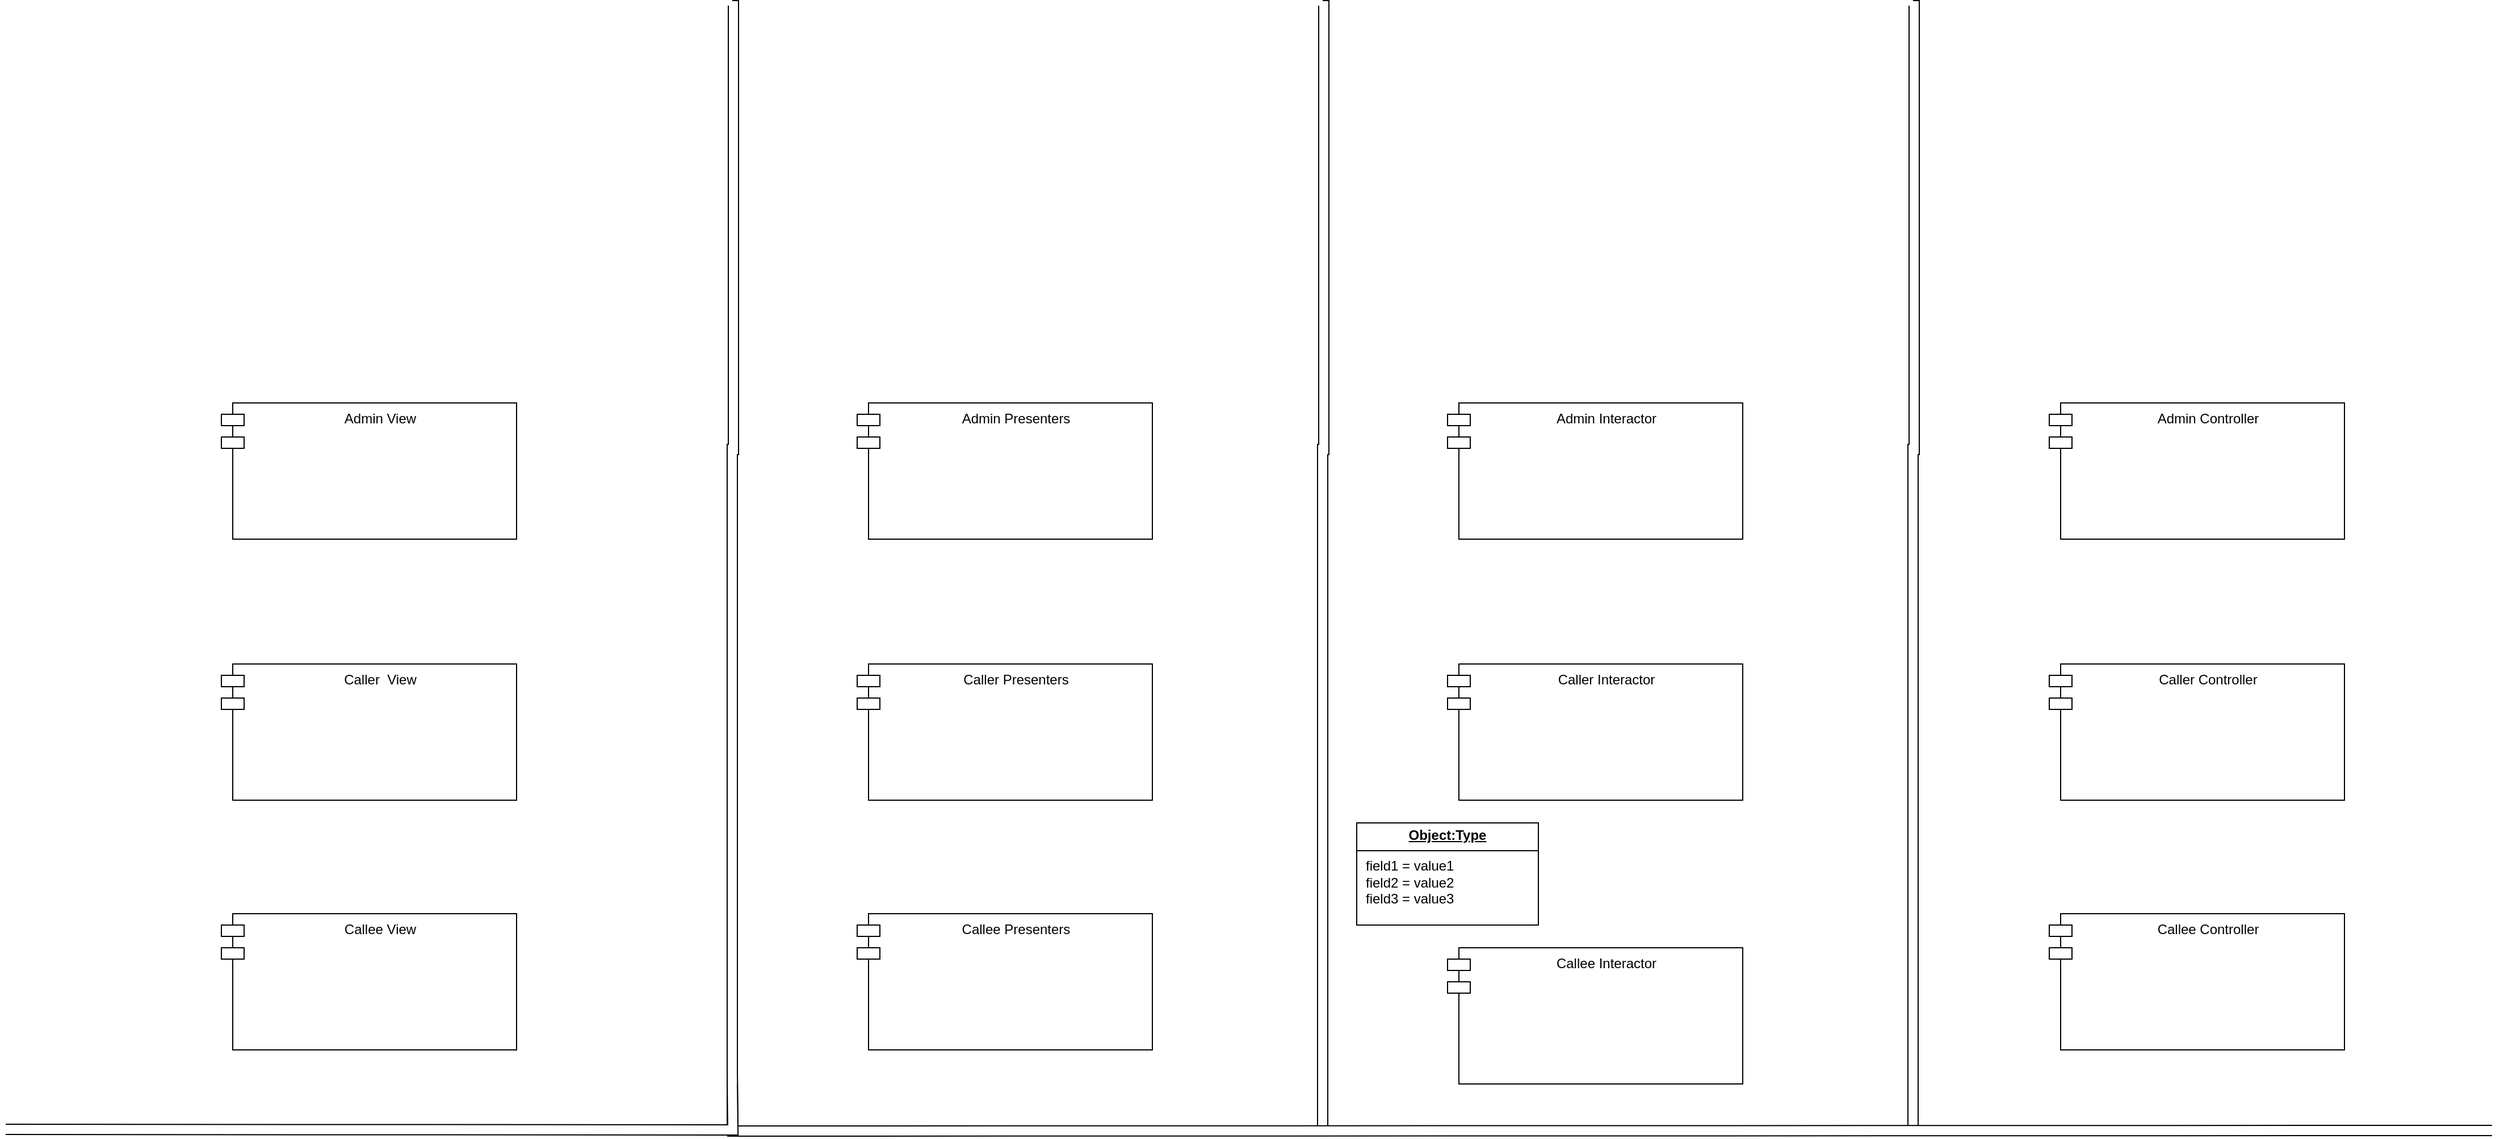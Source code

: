 <mxfile version="24.7.6">
  <diagram name="Page-1" id="tzbsYW9UCMJvGbDcSOl4">
    <mxGraphModel dx="5212" dy="5676" grid="1" gridSize="10" guides="1" tooltips="1" connect="1" arrows="1" fold="1" page="1" pageScale="1" pageWidth="3300" pageHeight="4681" math="0" shadow="0">
      <root>
        <mxCell id="0" />
        <mxCell id="1" parent="0" />
        <mxCell id="rMiLLmkstOH5KNfmA0AR-1" value="Admin View" style="shape=module;align=left;spacingLeft=20;align=center;verticalAlign=top;whiteSpace=wrap;html=1;" vertex="1" parent="1">
          <mxGeometry x="190" y="70" width="260" height="120" as="geometry" />
        </mxCell>
        <mxCell id="rMiLLmkstOH5KNfmA0AR-2" value="" style="shape=filledEdge;curved=0;rounded=0;fixDash=1;endArrow=none;strokeWidth=10;fillColor=#ffffff;edgeStyle=orthogonalEdgeStyle;html=1;" edge="1" parent="1">
          <mxGeometry width="60" height="40" relative="1" as="geometry">
            <mxPoint x="640" y="710" as="sourcePoint" />
            <mxPoint x="640" y="-280" as="targetPoint" />
            <Array as="points">
              <mxPoint x="641" y="111" />
              <mxPoint x="641" y="-280" />
            </Array>
          </mxGeometry>
        </mxCell>
        <mxCell id="rMiLLmkstOH5KNfmA0AR-3" value="Caller&amp;nbsp; View" style="shape=module;align=left;spacingLeft=20;align=center;verticalAlign=top;whiteSpace=wrap;html=1;" vertex="1" parent="1">
          <mxGeometry x="190" y="300" width="260" height="120" as="geometry" />
        </mxCell>
        <mxCell id="rMiLLmkstOH5KNfmA0AR-4" value="Callee View" style="shape=module;align=left;spacingLeft=20;align=center;verticalAlign=top;whiteSpace=wrap;html=1;" vertex="1" parent="1">
          <mxGeometry x="190" y="520" width="260" height="120" as="geometry" />
        </mxCell>
        <mxCell id="rMiLLmkstOH5KNfmA0AR-5" value="Admin Presenters" style="shape=module;align=left;spacingLeft=20;align=center;verticalAlign=top;whiteSpace=wrap;html=1;" vertex="1" parent="1">
          <mxGeometry x="750" y="70" width="260" height="120" as="geometry" />
        </mxCell>
        <mxCell id="rMiLLmkstOH5KNfmA0AR-6" value="Caller Presenters" style="shape=module;align=left;spacingLeft=20;align=center;verticalAlign=top;whiteSpace=wrap;html=1;" vertex="1" parent="1">
          <mxGeometry x="750" y="300" width="260" height="120" as="geometry" />
        </mxCell>
        <mxCell id="rMiLLmkstOH5KNfmA0AR-7" value="Callee Presenters" style="shape=module;align=left;spacingLeft=20;align=center;verticalAlign=top;whiteSpace=wrap;html=1;" vertex="1" parent="1">
          <mxGeometry x="750" y="520" width="260" height="120" as="geometry" />
        </mxCell>
        <mxCell id="rMiLLmkstOH5KNfmA0AR-8" value="" style="shape=filledEdge;curved=0;rounded=0;fixDash=1;endArrow=none;strokeWidth=10;fillColor=#ffffff;edgeStyle=orthogonalEdgeStyle;html=1;" edge="1" parent="1">
          <mxGeometry width="60" height="40" relative="1" as="geometry">
            <mxPoint x="1160" y="710" as="sourcePoint" />
            <mxPoint x="1160" y="-280" as="targetPoint" />
            <Array as="points">
              <mxPoint x="1161" y="111" />
              <mxPoint x="1161" y="-280" />
            </Array>
          </mxGeometry>
        </mxCell>
        <mxCell id="rMiLLmkstOH5KNfmA0AR-9" value="Admin Interactor" style="shape=module;align=left;spacingLeft=20;align=center;verticalAlign=top;whiteSpace=wrap;html=1;" vertex="1" parent="1">
          <mxGeometry x="1270" y="70" width="260" height="120" as="geometry" />
        </mxCell>
        <mxCell id="rMiLLmkstOH5KNfmA0AR-10" value="Caller Interactor" style="shape=module;align=left;spacingLeft=20;align=center;verticalAlign=top;whiteSpace=wrap;html=1;" vertex="1" parent="1">
          <mxGeometry x="1270" y="300" width="260" height="120" as="geometry" />
        </mxCell>
        <mxCell id="rMiLLmkstOH5KNfmA0AR-11" value="Callee Interactor" style="shape=module;align=left;spacingLeft=20;align=center;verticalAlign=top;whiteSpace=wrap;html=1;" vertex="1" parent="1">
          <mxGeometry x="1270" y="550" width="260" height="120" as="geometry" />
        </mxCell>
        <mxCell id="rMiLLmkstOH5KNfmA0AR-12" value="" style="shape=filledEdge;curved=0;rounded=0;fixDash=1;endArrow=none;strokeWidth=10;fillColor=#ffffff;edgeStyle=orthogonalEdgeStyle;html=1;" edge="1" parent="1">
          <mxGeometry width="60" height="40" relative="1" as="geometry">
            <mxPoint x="1680" y="710" as="sourcePoint" />
            <mxPoint x="1680" y="-280" as="targetPoint" />
            <Array as="points">
              <mxPoint x="1681" y="111" />
              <mxPoint x="1681" y="-280" />
            </Array>
          </mxGeometry>
        </mxCell>
        <mxCell id="rMiLLmkstOH5KNfmA0AR-13" value="Admin Controller" style="shape=module;align=left;spacingLeft=20;align=center;verticalAlign=top;whiteSpace=wrap;html=1;" vertex="1" parent="1">
          <mxGeometry x="1800" y="70" width="260" height="120" as="geometry" />
        </mxCell>
        <mxCell id="rMiLLmkstOH5KNfmA0AR-14" value="Caller Controller" style="shape=module;align=left;spacingLeft=20;align=center;verticalAlign=top;whiteSpace=wrap;html=1;" vertex="1" parent="1">
          <mxGeometry x="1800" y="300" width="260" height="120" as="geometry" />
        </mxCell>
        <mxCell id="rMiLLmkstOH5KNfmA0AR-15" value="Callee Controller" style="shape=module;align=left;spacingLeft=20;align=center;verticalAlign=top;whiteSpace=wrap;html=1;" vertex="1" parent="1">
          <mxGeometry x="1800" y="520" width="260" height="120" as="geometry" />
        </mxCell>
        <mxCell id="rMiLLmkstOH5KNfmA0AR-16" value="" style="shape=filledEdge;curved=0;rounded=0;fixDash=1;endArrow=none;strokeWidth=10;fillColor=#ffffff;edgeStyle=orthogonalEdgeStyle;html=1;" edge="1" parent="1">
          <mxGeometry width="60" height="40" relative="1" as="geometry">
            <mxPoint x="2190" y="711" as="sourcePoint" />
            <mxPoint x="640" y="660" as="targetPoint" />
          </mxGeometry>
        </mxCell>
        <mxCell id="rMiLLmkstOH5KNfmA0AR-17" value="" style="shape=filledEdge;curved=0;rounded=0;fixDash=1;endArrow=none;strokeWidth=10;fillColor=#ffffff;edgeStyle=orthogonalEdgeStyle;html=1;" edge="1" parent="1">
          <mxGeometry width="60" height="40" relative="1" as="geometry">
            <mxPoint y="710" as="sourcePoint" />
            <mxPoint x="640" y="670" as="targetPoint" />
          </mxGeometry>
        </mxCell>
        <mxCell id="rMiLLmkstOH5KNfmA0AR-20" value="&lt;p style=&quot;margin:0px;margin-top:4px;text-align:center;text-decoration:underline;&quot;&gt;&lt;b&gt;Object:Type&lt;/b&gt;&lt;/p&gt;&lt;hr size=&quot;1&quot; style=&quot;border-style:solid;&quot;/&gt;&lt;p style=&quot;margin:0px;margin-left:8px;&quot;&gt;field1 = value1&lt;br/&gt;field2 = value2&lt;br&gt;field3 = value3&lt;/p&gt;" style="verticalAlign=top;align=left;overflow=fill;html=1;whiteSpace=wrap;" vertex="1" parent="1">
          <mxGeometry x="1190" y="440" width="160" height="90" as="geometry" />
        </mxCell>
      </root>
    </mxGraphModel>
  </diagram>
</mxfile>
